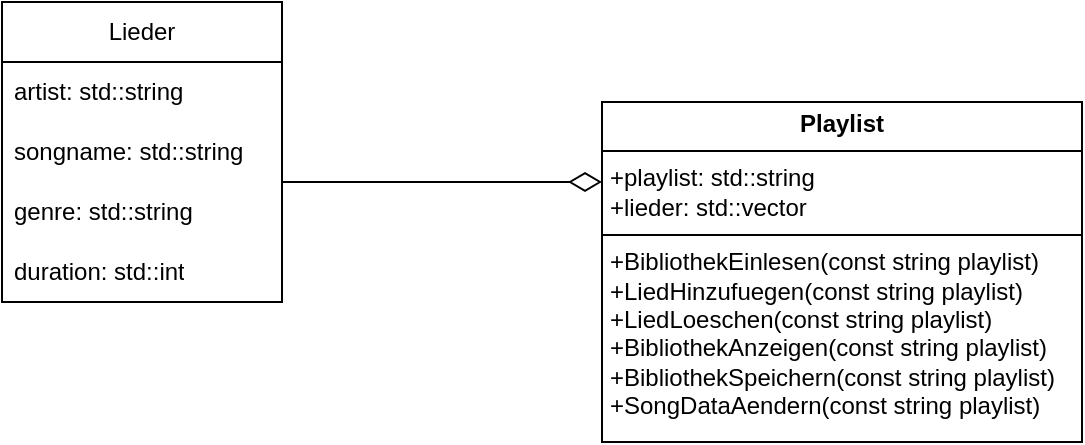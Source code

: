 <mxfile version="25.0.3">
  <diagram name="Seite-1" id="xji3soPVhYxxgWiQyvUG">
    <mxGraphModel dx="468" dy="883" grid="1" gridSize="10" guides="1" tooltips="1" connect="1" arrows="1" fold="1" page="1" pageScale="1" pageWidth="827" pageHeight="1169" math="0" shadow="0">
      <root>
        <mxCell id="0" />
        <mxCell id="1" parent="0" />
        <mxCell id="FprIMGcWbuJL-kOKtD1J-1" value="Lieder" style="swimlane;fontStyle=0;childLayout=stackLayout;horizontal=1;startSize=30;horizontalStack=0;resizeParent=1;resizeParentMax=0;resizeLast=0;collapsible=1;marginBottom=0;whiteSpace=wrap;html=1;" vertex="1" parent="1">
          <mxGeometry x="80" y="160" width="140" height="150" as="geometry" />
        </mxCell>
        <mxCell id="FprIMGcWbuJL-kOKtD1J-2" value="artist: std::string" style="text;strokeColor=none;fillColor=none;align=left;verticalAlign=middle;spacingLeft=4;spacingRight=4;overflow=hidden;points=[[0,0.5],[1,0.5]];portConstraint=eastwest;rotatable=0;whiteSpace=wrap;html=1;" vertex="1" parent="FprIMGcWbuJL-kOKtD1J-1">
          <mxGeometry y="30" width="140" height="30" as="geometry" />
        </mxCell>
        <mxCell id="FprIMGcWbuJL-kOKtD1J-3" value="songname: std::string" style="text;strokeColor=none;fillColor=none;align=left;verticalAlign=middle;spacingLeft=4;spacingRight=4;overflow=hidden;points=[[0,0.5],[1,0.5]];portConstraint=eastwest;rotatable=0;whiteSpace=wrap;html=1;" vertex="1" parent="FprIMGcWbuJL-kOKtD1J-1">
          <mxGeometry y="60" width="140" height="30" as="geometry" />
        </mxCell>
        <mxCell id="FprIMGcWbuJL-kOKtD1J-4" value="genre: std::string" style="text;strokeColor=none;fillColor=none;align=left;verticalAlign=middle;spacingLeft=4;spacingRight=4;overflow=hidden;points=[[0,0.5],[1,0.5]];portConstraint=eastwest;rotatable=0;whiteSpace=wrap;html=1;" vertex="1" parent="FprIMGcWbuJL-kOKtD1J-1">
          <mxGeometry y="90" width="140" height="30" as="geometry" />
        </mxCell>
        <mxCell id="FprIMGcWbuJL-kOKtD1J-7" value="duration: std::int" style="text;strokeColor=none;fillColor=none;align=left;verticalAlign=middle;spacingLeft=4;spacingRight=4;overflow=hidden;points=[[0,0.5],[1,0.5]];portConstraint=eastwest;rotatable=0;whiteSpace=wrap;html=1;" vertex="1" parent="FprIMGcWbuJL-kOKtD1J-1">
          <mxGeometry y="120" width="140" height="30" as="geometry" />
        </mxCell>
        <mxCell id="FprIMGcWbuJL-kOKtD1J-5" value="&lt;p style=&quot;margin:0px;margin-top:4px;text-align:center;&quot;&gt;&lt;b&gt;Playlist&lt;/b&gt;&lt;/p&gt;&lt;hr size=&quot;1&quot; style=&quot;border-style:solid;&quot;&gt;&lt;p style=&quot;margin:0px;margin-left:4px;&quot;&gt;+playlist: std::string&lt;/p&gt;&lt;p style=&quot;margin:0px;margin-left:4px;&quot;&gt;+lieder: std::vector&lt;/p&gt;&lt;hr size=&quot;1&quot; style=&quot;border-style:solid;&quot;&gt;&lt;p style=&quot;margin:0px;margin-left:4px;&quot;&gt;+BibliothekEinlesen(const string playlist)&lt;/p&gt;&lt;p style=&quot;margin:0px;margin-left:4px;&quot;&gt;+LiedHinzufuegen(const string playlist)&lt;/p&gt;&lt;p style=&quot;margin:0px;margin-left:4px;&quot;&gt;+LiedLoeschen(const string playlist)&lt;/p&gt;&lt;p style=&quot;margin:0px;margin-left:4px;&quot;&gt;+BibliothekAnzeigen(const string playlist)&lt;/p&gt;&lt;p style=&quot;margin:0px;margin-left:4px;&quot;&gt;+BibliothekSpeichern(const string playlist)&lt;/p&gt;&lt;p style=&quot;margin:0px;margin-left:4px;&quot;&gt;+SongDataAendern(const string playlist)&lt;/p&gt;&lt;p style=&quot;margin:0px;margin-left:4px;&quot;&gt;&lt;br&gt;&lt;/p&gt;" style="verticalAlign=top;align=left;overflow=fill;html=1;whiteSpace=wrap;" vertex="1" parent="1">
          <mxGeometry x="380" y="210" width="240" height="170" as="geometry" />
        </mxCell>
        <mxCell id="FprIMGcWbuJL-kOKtD1J-9" value="" style="endArrow=none;html=1;endSize=12;startArrow=diamondThin;startSize=14;startFill=0;edgeStyle=orthogonalEdgeStyle;align=left;verticalAlign=bottom;rounded=0;endFill=0;" edge="1" parent="1">
          <mxGeometry x="-1" y="3" relative="1" as="geometry">
            <mxPoint x="380" y="250" as="sourcePoint" />
            <mxPoint x="220" y="250" as="targetPoint" />
          </mxGeometry>
        </mxCell>
      </root>
    </mxGraphModel>
  </diagram>
</mxfile>
